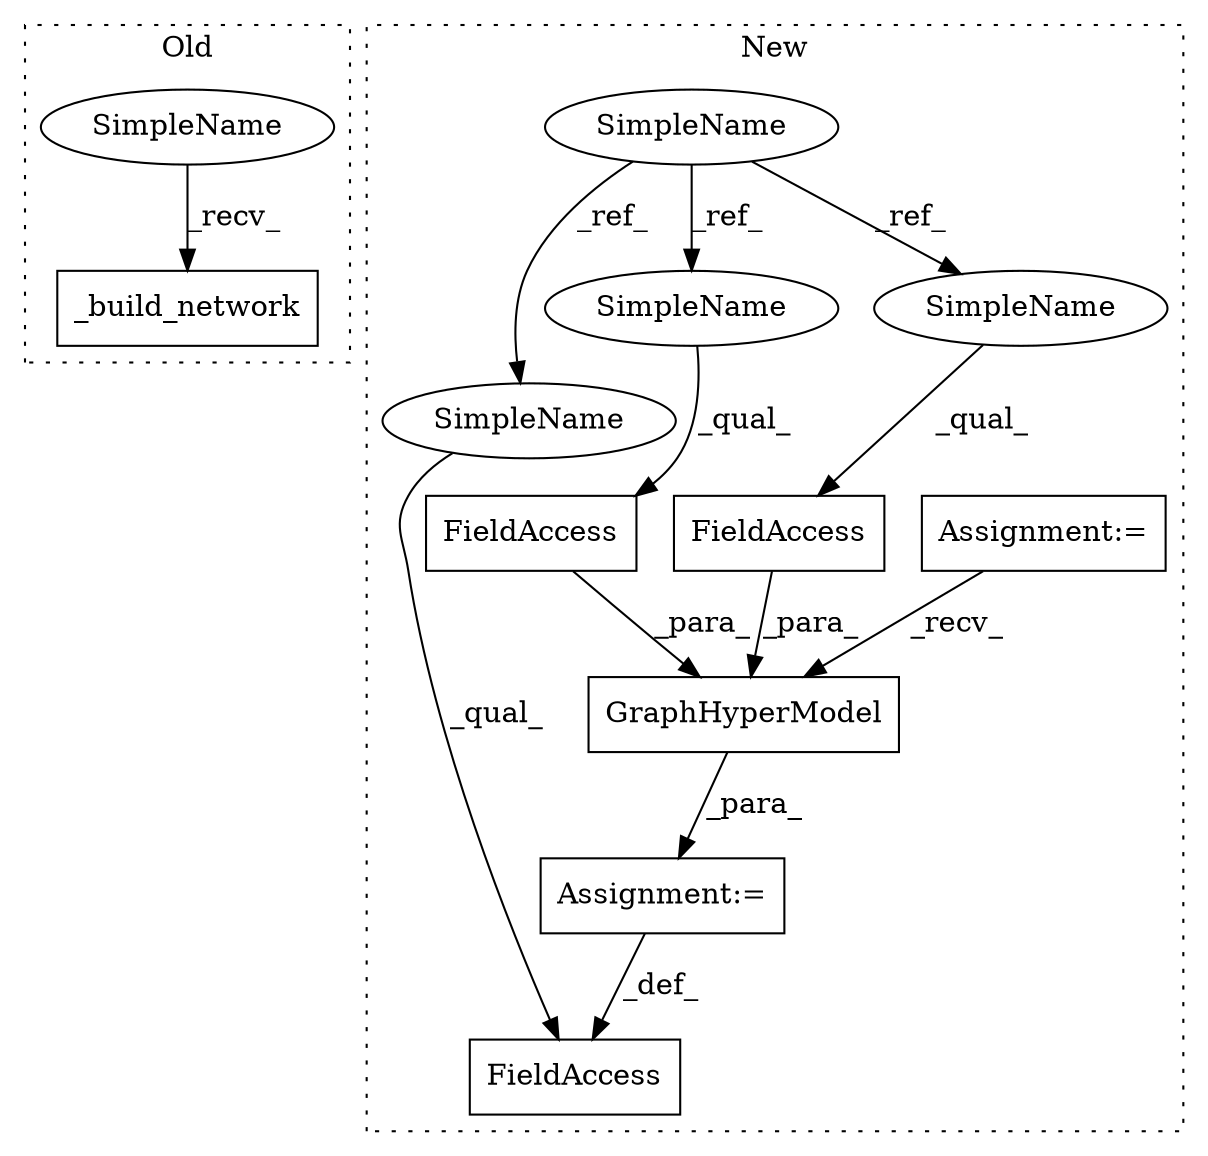 digraph G {
subgraph cluster0 {
1 [label="_build_network" a="32" s="18158" l="16" shape="box"];
12 [label="SimpleName" a="42" s="18153" l="4" shape="ellipse"];
label = "Old";
style="dotted";
}
subgraph cluster1 {
2 [label="GraphHyperModel" a="32" s="5078,5118" l="16,1" shape="box"];
3 [label="FieldAccess" a="22" s="5094" l="11" shape="box"];
4 [label="SimpleName" a="42" s="4913" l="4" shape="ellipse"];
5 [label="FieldAccess" a="22" s="5106" l="12" shape="box"];
6 [label="FieldAccess" a="22" s="5056" l="15" shape="box"];
7 [label="Assignment:=" a="7" s="5071" l="1" shape="box"];
8 [label="Assignment:=" a="7" s="5013" l="5" shape="box"];
9 [label="SimpleName" a="42" s="5056" l="4" shape="ellipse"];
10 [label="SimpleName" a="42" s="5106" l="4" shape="ellipse"];
11 [label="SimpleName" a="42" s="5094" l="4" shape="ellipse"];
label = "New";
style="dotted";
}
2 -> 7 [label="_para_"];
3 -> 2 [label="_para_"];
4 -> 10 [label="_ref_"];
4 -> 11 [label="_ref_"];
4 -> 9 [label="_ref_"];
5 -> 2 [label="_para_"];
7 -> 6 [label="_def_"];
8 -> 2 [label="_recv_"];
9 -> 6 [label="_qual_"];
10 -> 5 [label="_qual_"];
11 -> 3 [label="_qual_"];
12 -> 1 [label="_recv_"];
}